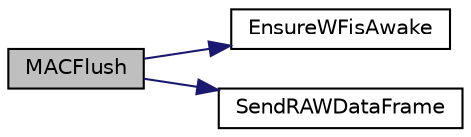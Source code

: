 digraph "MACFlush"
{
  edge [fontname="Helvetica",fontsize="10",labelfontname="Helvetica",labelfontsize="10"];
  node [fontname="Helvetica",fontsize="10",shape=record];
  rankdir="LR";
  Node1 [label="MACFlush",height=0.2,width=0.4,color="black", fillcolor="grey75", style="filled", fontcolor="black"];
  Node1 -> Node2 [color="midnightblue",fontsize="10",style="solid",fontname="Helvetica"];
  Node2 [label="EnsureWFisAwake",height=0.2,width=0.4,color="black", fillcolor="white", style="filled",URL="$_w_f_driver_prv_8h.html#a967067df584a596445a8bc793df7933e"];
  Node1 -> Node3 [color="midnightblue",fontsize="10",style="solid",fontname="Helvetica"];
  Node3 [label="SendRAWDataFrame",height=0.2,width=0.4,color="black", fillcolor="white", style="filled",URL="$_w_f_raw_8h.html#ab3fe180f412b7b947ea503780d308724"];
}
